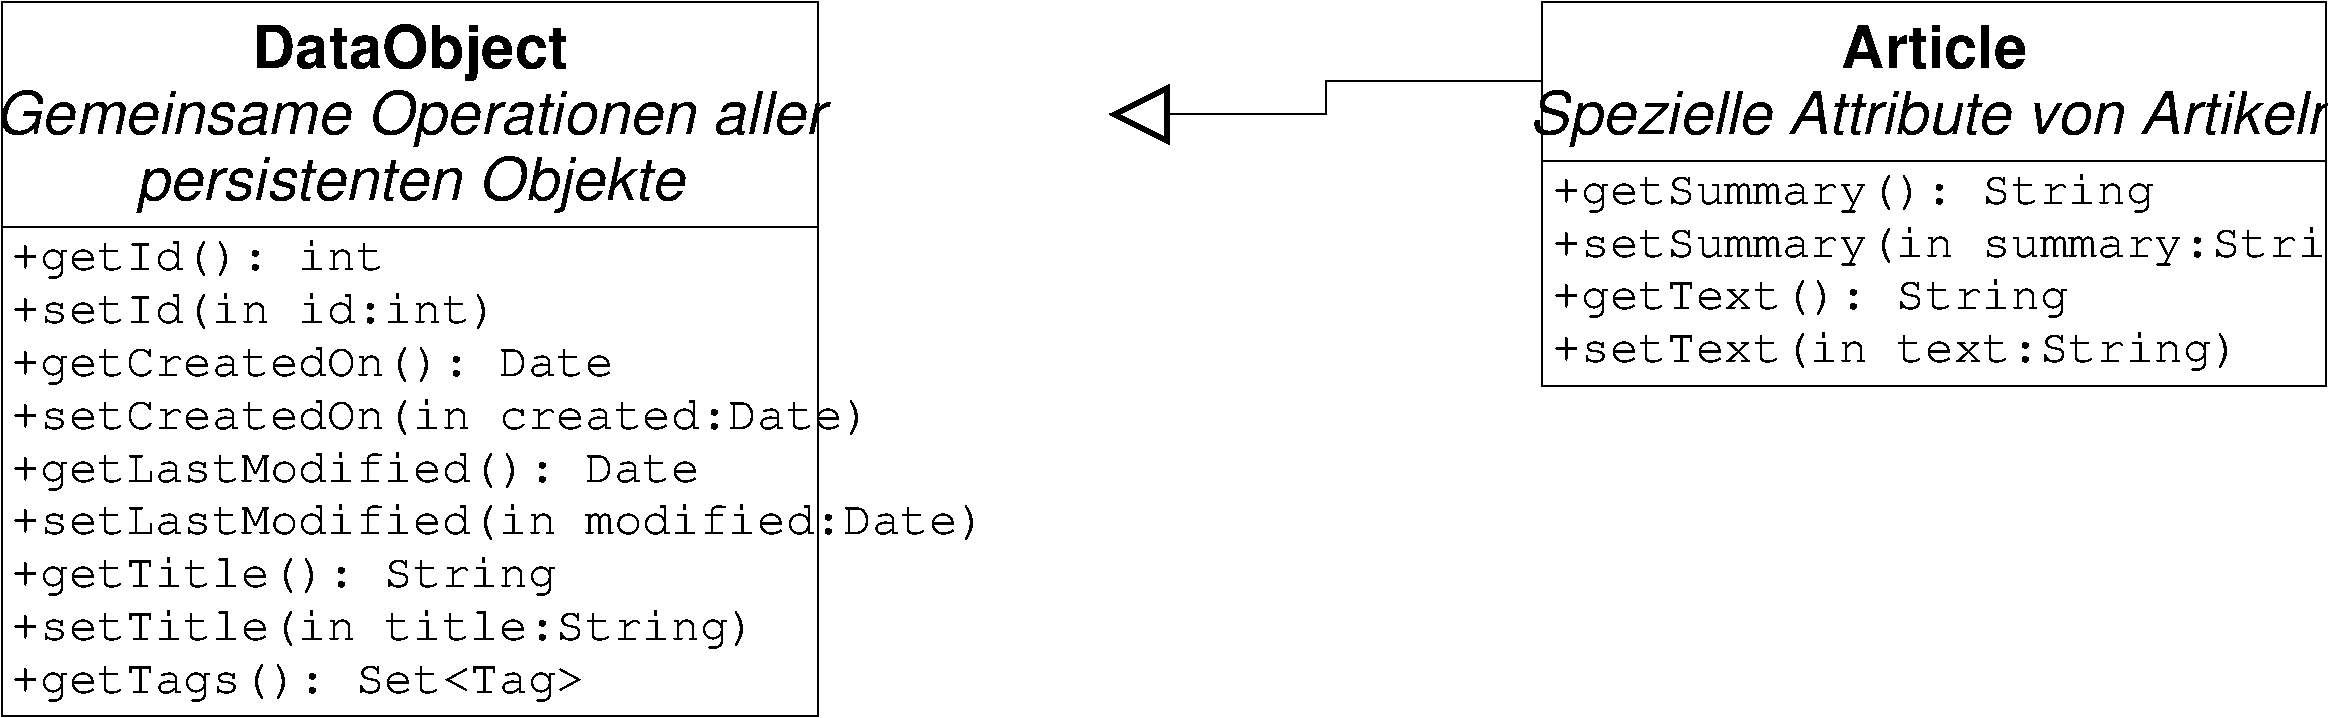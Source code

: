#FIG 3.2
Portrait
Center
Metric
A4
100.000000
Single
-2
1200 2
0 32 #ffffff
6 0 0 0 0
2 3 0 1 32 32 0 -1 20 0.000000 0 0 0 0 0 5
	685 1003 6519 1003 6519 2610 685 2610 685 1003
2 3 0 1 0 0 0 0 -1 0.000000 0 0 0 0 0 5
	685 1003 6519 1003 6519 2610 685 2610 685 1003
4 1 0 0 0 18 28.452756 0.0 6 0.0 0.0 3602 1476 DataObject\001
4 1 0 0 0 17 28.452756 0.0 6 0.0 0.0 3602 1948 Gemeinsame Operationen aller\001
4 1 0 0 0 17 28.452756 0.0 6 0.0 0.0 3602 2421 persistenten Objekte\001
2 3 0 1 32 32 0 -1 20 0.000000 0 0 0 0 0 5
	685 2610 6519 2610 6519 6106 685 6106 685 2610
2 3 0 1 0 0 0 0 -1 0.000000 0 0 0 0 0 5
	685 2610 6519 2610 6519 6106 685 6106 685 2610
4 0 0 0 0 12 22.762205 0.0 6 0.0 0.0 755 2917 +getId(): int\001
4 0 0 0 0 12 22.762205 0.0 6 0.0 0.0 755 3295 +setId(in id:int)\001
4 0 0 0 0 12 22.762205 0.0 6 0.0 0.0 755 3673 +getCreatedOn(): Date\001
4 0 0 0 0 12 22.762205 0.0 6 0.0 0.0 755 4051 +setCreatedOn(in created:Date)\001
4 0 0 0 0 12 22.762205 0.0 6 0.0 0.0 755 4429 +getLastModified(): Date\001
4 0 0 0 0 12 22.762205 0.0 6 0.0 0.0 755 4807 +setLastModified(in modified:Date)\001
4 0 0 0 0 12 22.762205 0.0 6 0.0 0.0 755 5185 +getTitle(): String\001
4 0 0 0 0 12 22.762205 0.0 6 0.0 0.0 755 5562 +setTitle(in title:String)\001
4 0 0 0 0 12 22.762205 0.0 6 0.0 0.0 755 5940 +getTags(): Set<Tag>\001
-6
6 0 0 0 0
2 3 0 1 32 32 0 -1 20 0.000000 0 0 0 0 0 5
	11692 1003 17291 1003 17291 2137 11692 2137 11692 1003
2 3 0 1 0 0 0 0 -1 0.000000 0 0 0 0 0 5
	11692 1003 17291 1003 17291 2137 11692 2137 11692 1003
4 1 0 0 0 18 28.452756 0.0 6 0.0 0.0 14492 1476 Article\001
4 1 0 0 0 17 28.452756 0.0 6 0.0 0.0 14492 1948 Spezielle Attribute von Artikeln\001
2 3 0 1 32 32 0 -1 20 0.000000 0 0 0 0 0 5
	11692 2137 17291 2137 17291 3744 11692 3744 11692 2137
2 3 0 1 0 0 0 0 -1 0.000000 0 0 0 0 0 5
	11692 2137 17291 2137 17291 3744 11692 3744 11692 2137
4 0 0 0 0 12 22.762205 0.0 6 0.0 0.0 11763 2444 +getSummary(): String\001
4 0 0 0 0 12 22.762205 0.0 6 0.0 0.0 11763 2822 +setSummary(in summary:String)\001
4 0 0 0 0 12 22.762205 0.0 6 0.0 0.0 11763 3200 +getText(): String\001
4 0 0 0 0 12 22.762205 0.0 6 0.0 0.0 11763 3578 +setText(in text:String)\001
-6
6 0 0 0 0
2 1 0 1 0 0 0 0 -1 0.000000 0 0 0 0 1 4
  1 0 3.149606 377.952756 377.952756
	8598 1807 10145 1807 10145 1570 11692 1570 
-6
